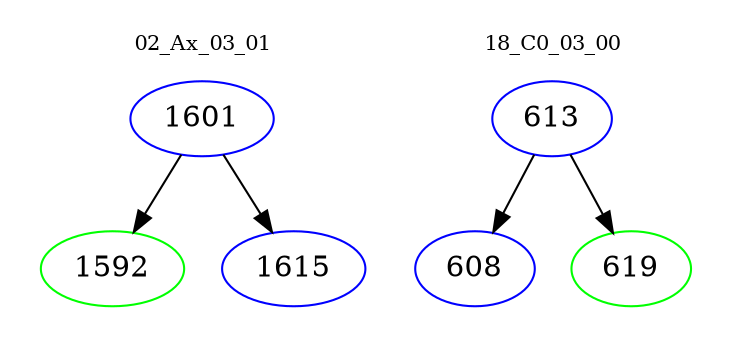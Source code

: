 digraph{
subgraph cluster_0 {
color = white
label = "02_Ax_03_01";
fontsize=10;
T0_1601 [label="1601", color="blue"]
T0_1601 -> T0_1592 [color="black"]
T0_1592 [label="1592", color="green"]
T0_1601 -> T0_1615 [color="black"]
T0_1615 [label="1615", color="blue"]
}
subgraph cluster_1 {
color = white
label = "18_C0_03_00";
fontsize=10;
T1_613 [label="613", color="blue"]
T1_613 -> T1_608 [color="black"]
T1_608 [label="608", color="blue"]
T1_613 -> T1_619 [color="black"]
T1_619 [label="619", color="green"]
}
}
